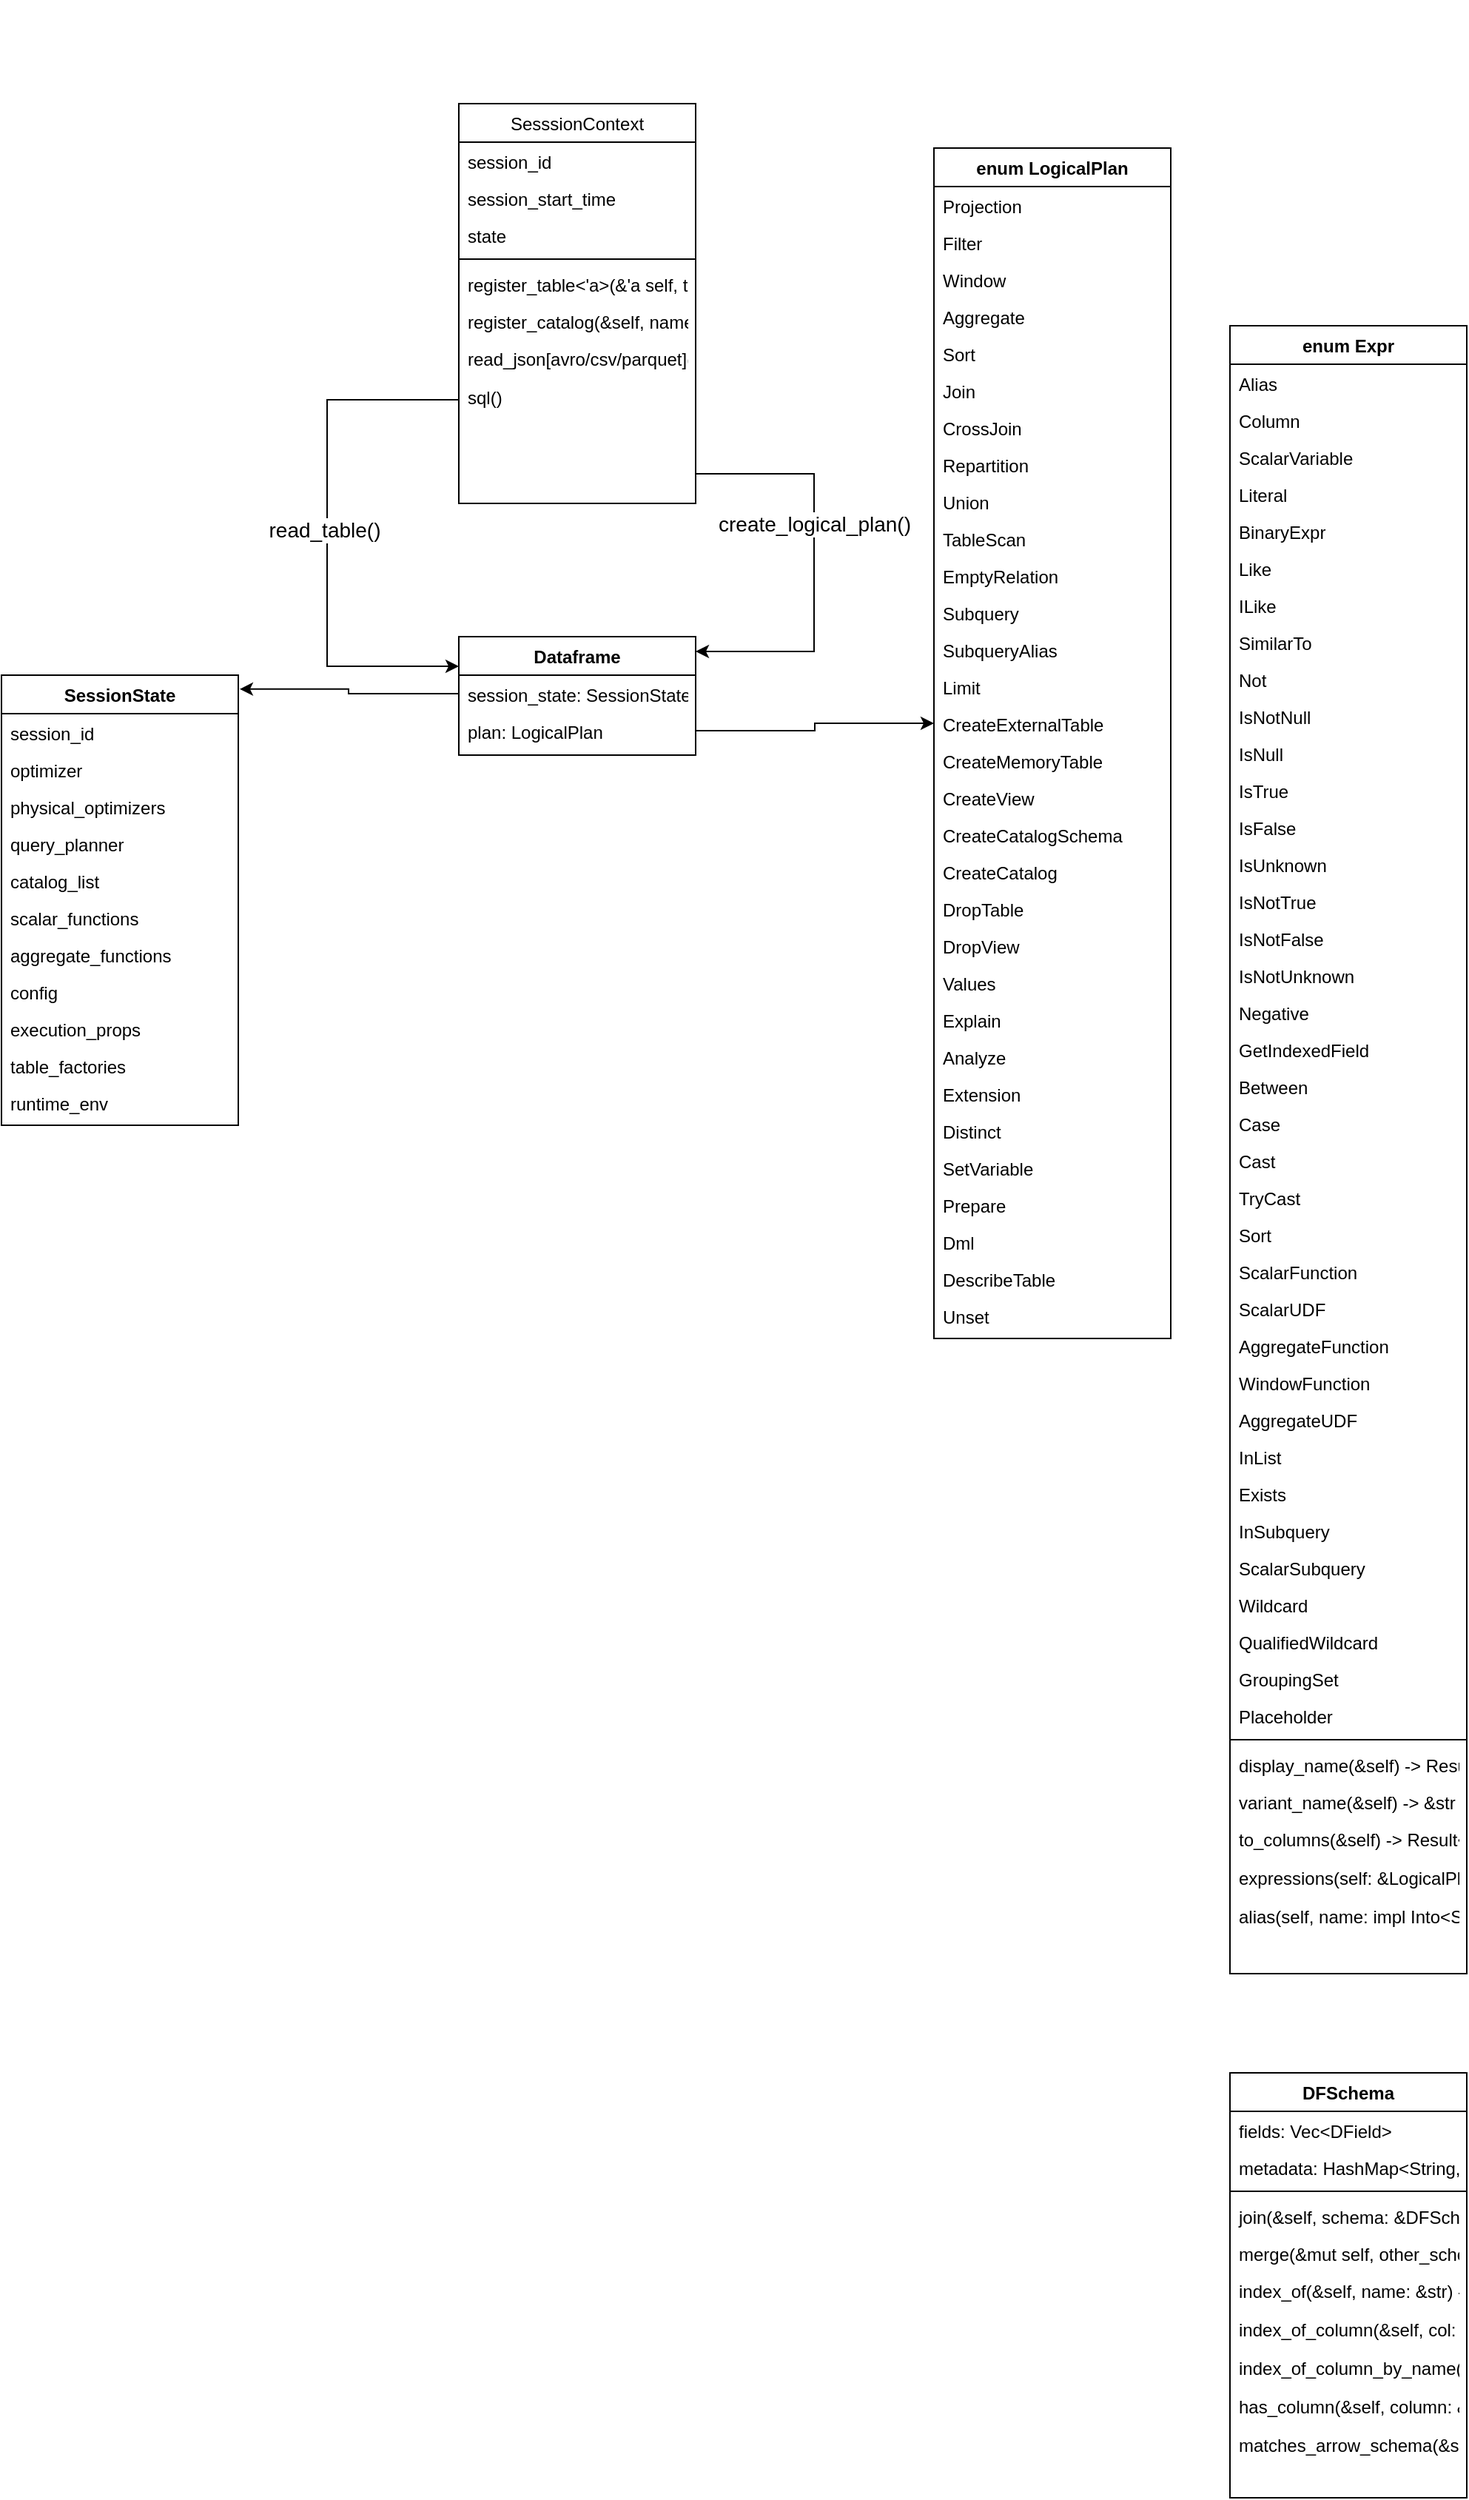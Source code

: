 <mxfile version="20.8.16" type="device"><diagram id="C5RBs43oDa-KdzZeNtuy" name="Page-1"><mxGraphModel dx="901" dy="674" grid="1" gridSize="10" guides="1" tooltips="1" connect="1" arrows="1" fold="1" page="1" pageScale="1" pageWidth="1169" pageHeight="1654" math="0" shadow="0"><root><mxCell id="WIyWlLk6GJQsqaUBKTNV-0"/><mxCell id="WIyWlLk6GJQsqaUBKTNV-1" parent="WIyWlLk6GJQsqaUBKTNV-0"/><mxCell id="zkfFHV4jXpPFQw0GAbJ--17" value="enum LogicalPlan" style="swimlane;fontStyle=1;align=center;verticalAlign=top;childLayout=stackLayout;horizontal=1;startSize=26;horizontalStack=0;resizeParent=1;resizeLast=0;collapsible=1;marginBottom=0;rounded=0;shadow=0;strokeWidth=1;spacing=2;" parent="WIyWlLk6GJQsqaUBKTNV-1" vertex="1"><mxGeometry x="680" y="110" width="160" height="804" as="geometry"><mxRectangle x="550" y="140" width="160" height="26" as="alternateBounds"/></mxGeometry></mxCell><mxCell id="zkfFHV4jXpPFQw0GAbJ--18" value="Projection" style="text;align=left;verticalAlign=top;spacingLeft=4;spacingRight=4;overflow=hidden;rotatable=0;points=[[0,0.5],[1,0.5]];portConstraint=eastwest;" parent="zkfFHV4jXpPFQw0GAbJ--17" vertex="1"><mxGeometry y="26" width="160" height="25" as="geometry"/></mxCell><mxCell id="zkfFHV4jXpPFQw0GAbJ--19" value="Filter" style="text;align=left;verticalAlign=top;spacingLeft=4;spacingRight=4;overflow=hidden;rotatable=0;points=[[0,0.5],[1,0.5]];portConstraint=eastwest;rounded=0;shadow=0;html=0;" parent="zkfFHV4jXpPFQw0GAbJ--17" vertex="1"><mxGeometry y="51" width="160" height="25" as="geometry"/></mxCell><mxCell id="zkfFHV4jXpPFQw0GAbJ--20" value="Window" style="text;align=left;verticalAlign=top;spacingLeft=4;spacingRight=4;overflow=hidden;rotatable=0;points=[[0,0.5],[1,0.5]];portConstraint=eastwest;rounded=0;shadow=0;html=0;" parent="zkfFHV4jXpPFQw0GAbJ--17" vertex="1"><mxGeometry y="76" width="160" height="25" as="geometry"/></mxCell><mxCell id="zkfFHV4jXpPFQw0GAbJ--21" value="Aggregate" style="text;align=left;verticalAlign=top;spacingLeft=4;spacingRight=4;overflow=hidden;rotatable=0;points=[[0,0.5],[1,0.5]];portConstraint=eastwest;rounded=0;shadow=0;html=0;" parent="zkfFHV4jXpPFQw0GAbJ--17" vertex="1"><mxGeometry y="101" width="160" height="25" as="geometry"/></mxCell><mxCell id="zkfFHV4jXpPFQw0GAbJ--22" value="Sort" style="text;align=left;verticalAlign=top;spacingLeft=4;spacingRight=4;overflow=hidden;rotatable=0;points=[[0,0.5],[1,0.5]];portConstraint=eastwest;rounded=0;shadow=0;html=0;" parent="zkfFHV4jXpPFQw0GAbJ--17" vertex="1"><mxGeometry y="126" width="160" height="25" as="geometry"/></mxCell><mxCell id="R-9e9aGdQI-RZ1Sq1aWG-26" value="Join" style="text;align=left;verticalAlign=top;spacingLeft=4;spacingRight=4;overflow=hidden;rotatable=0;points=[[0,0.5],[1,0.5]];portConstraint=eastwest;rounded=0;shadow=0;html=0;" parent="zkfFHV4jXpPFQw0GAbJ--17" vertex="1"><mxGeometry y="151" width="160" height="25" as="geometry"/></mxCell><mxCell id="R-9e9aGdQI-RZ1Sq1aWG-27" value="CrossJoin" style="text;align=left;verticalAlign=top;spacingLeft=4;spacingRight=4;overflow=hidden;rotatable=0;points=[[0,0.5],[1,0.5]];portConstraint=eastwest;rounded=0;shadow=0;html=0;" parent="zkfFHV4jXpPFQw0GAbJ--17" vertex="1"><mxGeometry y="176" width="160" height="25" as="geometry"/></mxCell><mxCell id="R-9e9aGdQI-RZ1Sq1aWG-28" value="Repartition" style="text;align=left;verticalAlign=top;spacingLeft=4;spacingRight=4;overflow=hidden;rotatable=0;points=[[0,0.5],[1,0.5]];portConstraint=eastwest;rounded=0;shadow=0;html=0;" parent="zkfFHV4jXpPFQw0GAbJ--17" vertex="1"><mxGeometry y="201" width="160" height="25" as="geometry"/></mxCell><mxCell id="R-9e9aGdQI-RZ1Sq1aWG-29" value="Union" style="text;align=left;verticalAlign=top;spacingLeft=4;spacingRight=4;overflow=hidden;rotatable=0;points=[[0,0.5],[1,0.5]];portConstraint=eastwest;rounded=0;shadow=0;html=0;" parent="zkfFHV4jXpPFQw0GAbJ--17" vertex="1"><mxGeometry y="226" width="160" height="25" as="geometry"/></mxCell><mxCell id="R-9e9aGdQI-RZ1Sq1aWG-30" value="TableScan" style="text;align=left;verticalAlign=top;spacingLeft=4;spacingRight=4;overflow=hidden;rotatable=0;points=[[0,0.5],[1,0.5]];portConstraint=eastwest;rounded=0;shadow=0;html=0;" parent="zkfFHV4jXpPFQw0GAbJ--17" vertex="1"><mxGeometry y="251" width="160" height="25" as="geometry"/></mxCell><mxCell id="R-9e9aGdQI-RZ1Sq1aWG-31" value="EmptyRelation" style="text;align=left;verticalAlign=top;spacingLeft=4;spacingRight=4;overflow=hidden;rotatable=0;points=[[0,0.5],[1,0.5]];portConstraint=eastwest;rounded=0;shadow=0;html=0;" parent="zkfFHV4jXpPFQw0GAbJ--17" vertex="1"><mxGeometry y="276" width="160" height="25" as="geometry"/></mxCell><mxCell id="R-9e9aGdQI-RZ1Sq1aWG-151" value="Subquery" style="text;align=left;verticalAlign=top;spacingLeft=4;spacingRight=4;overflow=hidden;rotatable=0;points=[[0,0.5],[1,0.5]];portConstraint=eastwest;rounded=0;shadow=0;html=0;" parent="zkfFHV4jXpPFQw0GAbJ--17" vertex="1"><mxGeometry y="301" width="160" height="25" as="geometry"/></mxCell><mxCell id="R-9e9aGdQI-RZ1Sq1aWG-152" value="SubqueryAlias" style="text;align=left;verticalAlign=top;spacingLeft=4;spacingRight=4;overflow=hidden;rotatable=0;points=[[0,0.5],[1,0.5]];portConstraint=eastwest;rounded=0;shadow=0;html=0;" parent="zkfFHV4jXpPFQw0GAbJ--17" vertex="1"><mxGeometry y="326" width="160" height="25" as="geometry"/></mxCell><mxCell id="R-9e9aGdQI-RZ1Sq1aWG-153" value="Limit" style="text;align=left;verticalAlign=top;spacingLeft=4;spacingRight=4;overflow=hidden;rotatable=0;points=[[0,0.5],[1,0.5]];portConstraint=eastwest;rounded=0;shadow=0;html=0;" parent="zkfFHV4jXpPFQw0GAbJ--17" vertex="1"><mxGeometry y="351" width="160" height="25" as="geometry"/></mxCell><mxCell id="R-9e9aGdQI-RZ1Sq1aWG-154" value="CreateExternalTable" style="text;align=left;verticalAlign=top;spacingLeft=4;spacingRight=4;overflow=hidden;rotatable=0;points=[[0,0.5],[1,0.5]];portConstraint=eastwest;rounded=0;shadow=0;html=0;" parent="zkfFHV4jXpPFQw0GAbJ--17" vertex="1"><mxGeometry y="376" width="160" height="25" as="geometry"/></mxCell><mxCell id="R-9e9aGdQI-RZ1Sq1aWG-155" value="CreateMemoryTable" style="text;align=left;verticalAlign=top;spacingLeft=4;spacingRight=4;overflow=hidden;rotatable=0;points=[[0,0.5],[1,0.5]];portConstraint=eastwest;rounded=0;shadow=0;html=0;" parent="zkfFHV4jXpPFQw0GAbJ--17" vertex="1"><mxGeometry y="401" width="160" height="25" as="geometry"/></mxCell><mxCell id="R-9e9aGdQI-RZ1Sq1aWG-156" value="CreateView" style="text;align=left;verticalAlign=top;spacingLeft=4;spacingRight=4;overflow=hidden;rotatable=0;points=[[0,0.5],[1,0.5]];portConstraint=eastwest;rounded=0;shadow=0;html=0;" parent="zkfFHV4jXpPFQw0GAbJ--17" vertex="1"><mxGeometry y="426" width="160" height="25" as="geometry"/></mxCell><mxCell id="R-9e9aGdQI-RZ1Sq1aWG-157" value="CreateCatalogSchema&#10;" style="text;align=left;verticalAlign=top;spacingLeft=4;spacingRight=4;overflow=hidden;rotatable=0;points=[[0,0.5],[1,0.5]];portConstraint=eastwest;rounded=0;shadow=0;html=0;" parent="zkfFHV4jXpPFQw0GAbJ--17" vertex="1"><mxGeometry y="451" width="160" height="25" as="geometry"/></mxCell><mxCell id="R-9e9aGdQI-RZ1Sq1aWG-158" value="CreateCatalog&#10;" style="text;align=left;verticalAlign=top;spacingLeft=4;spacingRight=4;overflow=hidden;rotatable=0;points=[[0,0.5],[1,0.5]];portConstraint=eastwest;rounded=0;shadow=0;html=0;" parent="zkfFHV4jXpPFQw0GAbJ--17" vertex="1"><mxGeometry y="476" width="160" height="25" as="geometry"/></mxCell><mxCell id="R-9e9aGdQI-RZ1Sq1aWG-159" value="DropTable&#10;" style="text;align=left;verticalAlign=top;spacingLeft=4;spacingRight=4;overflow=hidden;rotatable=0;points=[[0,0.5],[1,0.5]];portConstraint=eastwest;rounded=0;shadow=0;html=0;" parent="zkfFHV4jXpPFQw0GAbJ--17" vertex="1"><mxGeometry y="501" width="160" height="25" as="geometry"/></mxCell><mxCell id="R-9e9aGdQI-RZ1Sq1aWG-163" value="DropView&#10;" style="text;align=left;verticalAlign=top;spacingLeft=4;spacingRight=4;overflow=hidden;rotatable=0;points=[[0,0.5],[1,0.5]];portConstraint=eastwest;rounded=0;shadow=0;html=0;" parent="zkfFHV4jXpPFQw0GAbJ--17" vertex="1"><mxGeometry y="526" width="160" height="25" as="geometry"/></mxCell><mxCell id="R-9e9aGdQI-RZ1Sq1aWG-162" value="Values&#10;" style="text;align=left;verticalAlign=top;spacingLeft=4;spacingRight=4;overflow=hidden;rotatable=0;points=[[0,0.5],[1,0.5]];portConstraint=eastwest;rounded=0;shadow=0;html=0;" parent="zkfFHV4jXpPFQw0GAbJ--17" vertex="1"><mxGeometry y="551" width="160" height="25" as="geometry"/></mxCell><mxCell id="R-9e9aGdQI-RZ1Sq1aWG-161" value="Explain" style="text;align=left;verticalAlign=top;spacingLeft=4;spacingRight=4;overflow=hidden;rotatable=0;points=[[0,0.5],[1,0.5]];portConstraint=eastwest;rounded=0;shadow=0;html=0;" parent="zkfFHV4jXpPFQw0GAbJ--17" vertex="1"><mxGeometry y="576" width="160" height="25" as="geometry"/></mxCell><mxCell id="R-9e9aGdQI-RZ1Sq1aWG-160" value="Analyze" style="text;align=left;verticalAlign=top;spacingLeft=4;spacingRight=4;overflow=hidden;rotatable=0;points=[[0,0.5],[1,0.5]];portConstraint=eastwest;rounded=0;shadow=0;html=0;" parent="zkfFHV4jXpPFQw0GAbJ--17" vertex="1"><mxGeometry y="601" width="160" height="25" as="geometry"/></mxCell><mxCell id="R-9e9aGdQI-RZ1Sq1aWG-164" value="Extension&#10;" style="text;align=left;verticalAlign=top;spacingLeft=4;spacingRight=4;overflow=hidden;rotatable=0;points=[[0,0.5],[1,0.5]];portConstraint=eastwest;rounded=0;shadow=0;html=0;" parent="zkfFHV4jXpPFQw0GAbJ--17" vertex="1"><mxGeometry y="626" width="160" height="25" as="geometry"/></mxCell><mxCell id="R-9e9aGdQI-RZ1Sq1aWG-165" value="Distinct&#10;" style="text;align=left;verticalAlign=top;spacingLeft=4;spacingRight=4;overflow=hidden;rotatable=0;points=[[0,0.5],[1,0.5]];portConstraint=eastwest;rounded=0;shadow=0;html=0;" parent="zkfFHV4jXpPFQw0GAbJ--17" vertex="1"><mxGeometry y="651" width="160" height="25" as="geometry"/></mxCell><mxCell id="R-9e9aGdQI-RZ1Sq1aWG-166" value="SetVariable&#10;" style="text;align=left;verticalAlign=top;spacingLeft=4;spacingRight=4;overflow=hidden;rotatable=0;points=[[0,0.5],[1,0.5]];portConstraint=eastwest;rounded=0;shadow=0;html=0;" parent="zkfFHV4jXpPFQw0GAbJ--17" vertex="1"><mxGeometry y="676" width="160" height="25" as="geometry"/></mxCell><mxCell id="R-9e9aGdQI-RZ1Sq1aWG-167" value="Prepare" style="text;align=left;verticalAlign=top;spacingLeft=4;spacingRight=4;overflow=hidden;rotatable=0;points=[[0,0.5],[1,0.5]];portConstraint=eastwest;rounded=0;shadow=0;html=0;" parent="zkfFHV4jXpPFQw0GAbJ--17" vertex="1"><mxGeometry y="701" width="160" height="25" as="geometry"/></mxCell><mxCell id="R-9e9aGdQI-RZ1Sq1aWG-168" value="Dml" style="text;align=left;verticalAlign=top;spacingLeft=4;spacingRight=4;overflow=hidden;rotatable=0;points=[[0,0.5],[1,0.5]];portConstraint=eastwest;rounded=0;shadow=0;html=0;" parent="zkfFHV4jXpPFQw0GAbJ--17" vertex="1"><mxGeometry y="726" width="160" height="25" as="geometry"/></mxCell><mxCell id="R-9e9aGdQI-RZ1Sq1aWG-169" value="DescribeTable" style="text;align=left;verticalAlign=top;spacingLeft=4;spacingRight=4;overflow=hidden;rotatable=0;points=[[0,0.5],[1,0.5]];portConstraint=eastwest;rounded=0;shadow=0;html=0;" parent="zkfFHV4jXpPFQw0GAbJ--17" vertex="1"><mxGeometry y="751" width="160" height="25" as="geometry"/></mxCell><mxCell id="R-9e9aGdQI-RZ1Sq1aWG-170" value="Unset" style="text;align=left;verticalAlign=top;spacingLeft=4;spacingRight=4;overflow=hidden;rotatable=0;points=[[0,0.5],[1,0.5]];portConstraint=eastwest;rounded=0;shadow=0;html=0;" parent="zkfFHV4jXpPFQw0GAbJ--17" vertex="1"><mxGeometry y="776" width="160" height="24" as="geometry"/></mxCell><mxCell id="R-9e9aGdQI-RZ1Sq1aWG-98" value="SessionState" style="swimlane;fontStyle=1;align=center;verticalAlign=top;childLayout=stackLayout;horizontal=1;startSize=26;horizontalStack=0;resizeParent=1;resizeLast=0;collapsible=1;marginBottom=0;rounded=0;shadow=0;strokeWidth=1;spacing=2;" parent="WIyWlLk6GJQsqaUBKTNV-1" vertex="1"><mxGeometry x="50" y="466" width="160" height="304" as="geometry"><mxRectangle x="550" y="140" width="160" height="26" as="alternateBounds"/></mxGeometry></mxCell><mxCell id="R-9e9aGdQI-RZ1Sq1aWG-99" value="session_id" style="text;align=left;verticalAlign=top;spacingLeft=4;spacingRight=4;overflow=hidden;rotatable=0;points=[[0,0.5],[1,0.5]];portConstraint=eastwest;" parent="R-9e9aGdQI-RZ1Sq1aWG-98" vertex="1"><mxGeometry y="26" width="160" height="25" as="geometry"/></mxCell><mxCell id="R-9e9aGdQI-RZ1Sq1aWG-100" value="optimizer" style="text;align=left;verticalAlign=top;spacingLeft=4;spacingRight=4;overflow=hidden;rotatable=0;points=[[0,0.5],[1,0.5]];portConstraint=eastwest;rounded=0;shadow=0;html=0;" parent="R-9e9aGdQI-RZ1Sq1aWG-98" vertex="1"><mxGeometry y="51" width="160" height="25" as="geometry"/></mxCell><mxCell id="R-9e9aGdQI-RZ1Sq1aWG-101" value="physical_optimizers&#10;" style="text;align=left;verticalAlign=top;spacingLeft=4;spacingRight=4;overflow=hidden;rotatable=0;points=[[0,0.5],[1,0.5]];portConstraint=eastwest;rounded=0;shadow=0;html=0;" parent="R-9e9aGdQI-RZ1Sq1aWG-98" vertex="1"><mxGeometry y="76" width="160" height="25" as="geometry"/></mxCell><mxCell id="R-9e9aGdQI-RZ1Sq1aWG-102" value="query_planner&#10;" style="text;align=left;verticalAlign=top;spacingLeft=4;spacingRight=4;overflow=hidden;rotatable=0;points=[[0,0.5],[1,0.5]];portConstraint=eastwest;rounded=0;shadow=0;html=0;" parent="R-9e9aGdQI-RZ1Sq1aWG-98" vertex="1"><mxGeometry y="101" width="160" height="25" as="geometry"/></mxCell><mxCell id="R-9e9aGdQI-RZ1Sq1aWG-103" value="catalog_list&#10;" style="text;align=left;verticalAlign=top;spacingLeft=4;spacingRight=4;overflow=hidden;rotatable=0;points=[[0,0.5],[1,0.5]];portConstraint=eastwest;rounded=0;shadow=0;html=0;" parent="R-9e9aGdQI-RZ1Sq1aWG-98" vertex="1"><mxGeometry y="126" width="160" height="25" as="geometry"/></mxCell><mxCell id="R-9e9aGdQI-RZ1Sq1aWG-104" value="scalar_functions&#10;" style="text;align=left;verticalAlign=top;spacingLeft=4;spacingRight=4;overflow=hidden;rotatable=0;points=[[0,0.5],[1,0.5]];portConstraint=eastwest;rounded=0;shadow=0;html=0;" parent="R-9e9aGdQI-RZ1Sq1aWG-98" vertex="1"><mxGeometry y="151" width="160" height="25" as="geometry"/></mxCell><mxCell id="R-9e9aGdQI-RZ1Sq1aWG-105" value="aggregate_functions&#10;" style="text;align=left;verticalAlign=top;spacingLeft=4;spacingRight=4;overflow=hidden;rotatable=0;points=[[0,0.5],[1,0.5]];portConstraint=eastwest;rounded=0;shadow=0;html=0;" parent="R-9e9aGdQI-RZ1Sq1aWG-98" vertex="1"><mxGeometry y="176" width="160" height="25" as="geometry"/></mxCell><mxCell id="R-9e9aGdQI-RZ1Sq1aWG-106" value="config" style="text;align=left;verticalAlign=top;spacingLeft=4;spacingRight=4;overflow=hidden;rotatable=0;points=[[0,0.5],[1,0.5]];portConstraint=eastwest;rounded=0;shadow=0;html=0;" parent="R-9e9aGdQI-RZ1Sq1aWG-98" vertex="1"><mxGeometry y="201" width="160" height="25" as="geometry"/></mxCell><mxCell id="R-9e9aGdQI-RZ1Sq1aWG-107" value="execution_props&#10;" style="text;align=left;verticalAlign=top;spacingLeft=4;spacingRight=4;overflow=hidden;rotatable=0;points=[[0,0.5],[1,0.5]];portConstraint=eastwest;rounded=0;shadow=0;html=0;" parent="R-9e9aGdQI-RZ1Sq1aWG-98" vertex="1"><mxGeometry y="226" width="160" height="25" as="geometry"/></mxCell><mxCell id="R-9e9aGdQI-RZ1Sq1aWG-108" value="table_factories&#10;" style="text;align=left;verticalAlign=top;spacingLeft=4;spacingRight=4;overflow=hidden;rotatable=0;points=[[0,0.5],[1,0.5]];portConstraint=eastwest;rounded=0;shadow=0;html=0;" parent="R-9e9aGdQI-RZ1Sq1aWG-98" vertex="1"><mxGeometry y="251" width="160" height="25" as="geometry"/></mxCell><mxCell id="R-9e9aGdQI-RZ1Sq1aWG-109" value="runtime_env&#10;" style="text;align=left;verticalAlign=top;spacingLeft=4;spacingRight=4;overflow=hidden;rotatable=0;points=[[0,0.5],[1,0.5]];portConstraint=eastwest;rounded=0;shadow=0;html=0;" parent="R-9e9aGdQI-RZ1Sq1aWG-98" vertex="1"><mxGeometry y="276" width="160" height="25" as="geometry"/></mxCell><mxCell id="R-9e9aGdQI-RZ1Sq1aWG-172" value="enum Expr" style="swimlane;fontStyle=1;align=center;verticalAlign=top;childLayout=stackLayout;horizontal=1;startSize=26;horizontalStack=0;resizeParent=1;resizeLast=0;collapsible=1;marginBottom=0;rounded=0;shadow=0;strokeWidth=1;spacing=2;" parent="WIyWlLk6GJQsqaUBKTNV-1" vertex="1"><mxGeometry x="880" y="230" width="160" height="1113" as="geometry"><mxRectangle x="550" y="140" width="160" height="26" as="alternateBounds"/></mxGeometry></mxCell><mxCell id="R-9e9aGdQI-RZ1Sq1aWG-173" value="Alias" style="text;align=left;verticalAlign=top;spacingLeft=4;spacingRight=4;overflow=hidden;rotatable=0;points=[[0,0.5],[1,0.5]];portConstraint=eastwest;" parent="R-9e9aGdQI-RZ1Sq1aWG-172" vertex="1"><mxGeometry y="26" width="160" height="25" as="geometry"/></mxCell><mxCell id="R-9e9aGdQI-RZ1Sq1aWG-174" value="Column" style="text;align=left;verticalAlign=top;spacingLeft=4;spacingRight=4;overflow=hidden;rotatable=0;points=[[0,0.5],[1,0.5]];portConstraint=eastwest;rounded=0;shadow=0;html=0;" parent="R-9e9aGdQI-RZ1Sq1aWG-172" vertex="1"><mxGeometry y="51" width="160" height="25" as="geometry"/></mxCell><mxCell id="R-9e9aGdQI-RZ1Sq1aWG-175" value="ScalarVariable" style="text;align=left;verticalAlign=top;spacingLeft=4;spacingRight=4;overflow=hidden;rotatable=0;points=[[0,0.5],[1,0.5]];portConstraint=eastwest;rounded=0;shadow=0;html=0;" parent="R-9e9aGdQI-RZ1Sq1aWG-172" vertex="1"><mxGeometry y="76" width="160" height="25" as="geometry"/></mxCell><mxCell id="R-9e9aGdQI-RZ1Sq1aWG-176" value="Literal" style="text;align=left;verticalAlign=top;spacingLeft=4;spacingRight=4;overflow=hidden;rotatable=0;points=[[0,0.5],[1,0.5]];portConstraint=eastwest;rounded=0;shadow=0;html=0;" parent="R-9e9aGdQI-RZ1Sq1aWG-172" vertex="1"><mxGeometry y="101" width="160" height="25" as="geometry"/></mxCell><mxCell id="R-9e9aGdQI-RZ1Sq1aWG-177" value="BinaryExpr" style="text;align=left;verticalAlign=top;spacingLeft=4;spacingRight=4;overflow=hidden;rotatable=0;points=[[0,0.5],[1,0.5]];portConstraint=eastwest;rounded=0;shadow=0;html=0;" parent="R-9e9aGdQI-RZ1Sq1aWG-172" vertex="1"><mxGeometry y="126" width="160" height="25" as="geometry"/></mxCell><mxCell id="R-9e9aGdQI-RZ1Sq1aWG-178" value="Like" style="text;align=left;verticalAlign=top;spacingLeft=4;spacingRight=4;overflow=hidden;rotatable=0;points=[[0,0.5],[1,0.5]];portConstraint=eastwest;rounded=0;shadow=0;html=0;" parent="R-9e9aGdQI-RZ1Sq1aWG-172" vertex="1"><mxGeometry y="151" width="160" height="25" as="geometry"/></mxCell><mxCell id="R-9e9aGdQI-RZ1Sq1aWG-179" value="ILike" style="text;align=left;verticalAlign=top;spacingLeft=4;spacingRight=4;overflow=hidden;rotatable=0;points=[[0,0.5],[1,0.5]];portConstraint=eastwest;rounded=0;shadow=0;html=0;" parent="R-9e9aGdQI-RZ1Sq1aWG-172" vertex="1"><mxGeometry y="176" width="160" height="25" as="geometry"/></mxCell><mxCell id="R-9e9aGdQI-RZ1Sq1aWG-180" value="SimilarTo" style="text;align=left;verticalAlign=top;spacingLeft=4;spacingRight=4;overflow=hidden;rotatable=0;points=[[0,0.5],[1,0.5]];portConstraint=eastwest;rounded=0;shadow=0;html=0;" parent="R-9e9aGdQI-RZ1Sq1aWG-172" vertex="1"><mxGeometry y="201" width="160" height="25" as="geometry"/></mxCell><mxCell id="R-9e9aGdQI-RZ1Sq1aWG-181" value="Not" style="text;align=left;verticalAlign=top;spacingLeft=4;spacingRight=4;overflow=hidden;rotatable=0;points=[[0,0.5],[1,0.5]];portConstraint=eastwest;rounded=0;shadow=0;html=0;" parent="R-9e9aGdQI-RZ1Sq1aWG-172" vertex="1"><mxGeometry y="226" width="160" height="25" as="geometry"/></mxCell><mxCell id="R-9e9aGdQI-RZ1Sq1aWG-182" value="IsNotNull" style="text;align=left;verticalAlign=top;spacingLeft=4;spacingRight=4;overflow=hidden;rotatable=0;points=[[0,0.5],[1,0.5]];portConstraint=eastwest;rounded=0;shadow=0;html=0;" parent="R-9e9aGdQI-RZ1Sq1aWG-172" vertex="1"><mxGeometry y="251" width="160" height="25" as="geometry"/></mxCell><mxCell id="R-9e9aGdQI-RZ1Sq1aWG-183" value="IsNull" style="text;align=left;verticalAlign=top;spacingLeft=4;spacingRight=4;overflow=hidden;rotatable=0;points=[[0,0.5],[1,0.5]];portConstraint=eastwest;rounded=0;shadow=0;html=0;" parent="R-9e9aGdQI-RZ1Sq1aWG-172" vertex="1"><mxGeometry y="276" width="160" height="25" as="geometry"/></mxCell><mxCell id="R-9e9aGdQI-RZ1Sq1aWG-184" value="IsTrue" style="text;align=left;verticalAlign=top;spacingLeft=4;spacingRight=4;overflow=hidden;rotatable=0;points=[[0,0.5],[1,0.5]];portConstraint=eastwest;rounded=0;shadow=0;html=0;" parent="R-9e9aGdQI-RZ1Sq1aWG-172" vertex="1"><mxGeometry y="301" width="160" height="25" as="geometry"/></mxCell><mxCell id="R-9e9aGdQI-RZ1Sq1aWG-185" value="IsFalse" style="text;align=left;verticalAlign=top;spacingLeft=4;spacingRight=4;overflow=hidden;rotatable=0;points=[[0,0.5],[1,0.5]];portConstraint=eastwest;rounded=0;shadow=0;html=0;" parent="R-9e9aGdQI-RZ1Sq1aWG-172" vertex="1"><mxGeometry y="326" width="160" height="25" as="geometry"/></mxCell><mxCell id="R-9e9aGdQI-RZ1Sq1aWG-186" value="IsUnknown" style="text;align=left;verticalAlign=top;spacingLeft=4;spacingRight=4;overflow=hidden;rotatable=0;points=[[0,0.5],[1,0.5]];portConstraint=eastwest;rounded=0;shadow=0;html=0;" parent="R-9e9aGdQI-RZ1Sq1aWG-172" vertex="1"><mxGeometry y="351" width="160" height="25" as="geometry"/></mxCell><mxCell id="R-9e9aGdQI-RZ1Sq1aWG-187" value="IsNotTrue" style="text;align=left;verticalAlign=top;spacingLeft=4;spacingRight=4;overflow=hidden;rotatable=0;points=[[0,0.5],[1,0.5]];portConstraint=eastwest;rounded=0;shadow=0;html=0;" parent="R-9e9aGdQI-RZ1Sq1aWG-172" vertex="1"><mxGeometry y="376" width="160" height="25" as="geometry"/></mxCell><mxCell id="R-9e9aGdQI-RZ1Sq1aWG-188" value="IsNotFalse" style="text;align=left;verticalAlign=top;spacingLeft=4;spacingRight=4;overflow=hidden;rotatable=0;points=[[0,0.5],[1,0.5]];portConstraint=eastwest;rounded=0;shadow=0;html=0;" parent="R-9e9aGdQI-RZ1Sq1aWG-172" vertex="1"><mxGeometry y="401" width="160" height="25" as="geometry"/></mxCell><mxCell id="R-9e9aGdQI-RZ1Sq1aWG-189" value="IsNotUnknown" style="text;align=left;verticalAlign=top;spacingLeft=4;spacingRight=4;overflow=hidden;rotatable=0;points=[[0,0.5],[1,0.5]];portConstraint=eastwest;rounded=0;shadow=0;html=0;" parent="R-9e9aGdQI-RZ1Sq1aWG-172" vertex="1"><mxGeometry y="426" width="160" height="25" as="geometry"/></mxCell><mxCell id="R-9e9aGdQI-RZ1Sq1aWG-190" value="Negative" style="text;align=left;verticalAlign=top;spacingLeft=4;spacingRight=4;overflow=hidden;rotatable=0;points=[[0,0.5],[1,0.5]];portConstraint=eastwest;rounded=0;shadow=0;html=0;" parent="R-9e9aGdQI-RZ1Sq1aWG-172" vertex="1"><mxGeometry y="451" width="160" height="25" as="geometry"/></mxCell><mxCell id="R-9e9aGdQI-RZ1Sq1aWG-191" value="GetIndexedField&#10;" style="text;align=left;verticalAlign=top;spacingLeft=4;spacingRight=4;overflow=hidden;rotatable=0;points=[[0,0.5],[1,0.5]];portConstraint=eastwest;rounded=0;shadow=0;html=0;" parent="R-9e9aGdQI-RZ1Sq1aWG-172" vertex="1"><mxGeometry y="476" width="160" height="25" as="geometry"/></mxCell><mxCell id="R-9e9aGdQI-RZ1Sq1aWG-192" value="Between&#10;" style="text;align=left;verticalAlign=top;spacingLeft=4;spacingRight=4;overflow=hidden;rotatable=0;points=[[0,0.5],[1,0.5]];portConstraint=eastwest;rounded=0;shadow=0;html=0;" parent="R-9e9aGdQI-RZ1Sq1aWG-172" vertex="1"><mxGeometry y="501" width="160" height="25" as="geometry"/></mxCell><mxCell id="R-9e9aGdQI-RZ1Sq1aWG-193" value="Case&#10;" style="text;align=left;verticalAlign=top;spacingLeft=4;spacingRight=4;overflow=hidden;rotatable=0;points=[[0,0.5],[1,0.5]];portConstraint=eastwest;rounded=0;shadow=0;html=0;" parent="R-9e9aGdQI-RZ1Sq1aWG-172" vertex="1"><mxGeometry y="526" width="160" height="25" as="geometry"/></mxCell><mxCell id="R-9e9aGdQI-RZ1Sq1aWG-194" value="Cast" style="text;align=left;verticalAlign=top;spacingLeft=4;spacingRight=4;overflow=hidden;rotatable=0;points=[[0,0.5],[1,0.5]];portConstraint=eastwest;rounded=0;shadow=0;html=0;" parent="R-9e9aGdQI-RZ1Sq1aWG-172" vertex="1"><mxGeometry y="551" width="160" height="25" as="geometry"/></mxCell><mxCell id="R-9e9aGdQI-RZ1Sq1aWG-195" value="TryCast" style="text;align=left;verticalAlign=top;spacingLeft=4;spacingRight=4;overflow=hidden;rotatable=0;points=[[0,0.5],[1,0.5]];portConstraint=eastwest;rounded=0;shadow=0;html=0;" parent="R-9e9aGdQI-RZ1Sq1aWG-172" vertex="1"><mxGeometry y="576" width="160" height="25" as="geometry"/></mxCell><mxCell id="R-9e9aGdQI-RZ1Sq1aWG-196" value="Sort" style="text;align=left;verticalAlign=top;spacingLeft=4;spacingRight=4;overflow=hidden;rotatable=0;points=[[0,0.5],[1,0.5]];portConstraint=eastwest;rounded=0;shadow=0;html=0;" parent="R-9e9aGdQI-RZ1Sq1aWG-172" vertex="1"><mxGeometry y="601" width="160" height="25" as="geometry"/></mxCell><mxCell id="R-9e9aGdQI-RZ1Sq1aWG-197" value="ScalarFunction&#10;" style="text;align=left;verticalAlign=top;spacingLeft=4;spacingRight=4;overflow=hidden;rotatable=0;points=[[0,0.5],[1,0.5]];portConstraint=eastwest;rounded=0;shadow=0;html=0;" parent="R-9e9aGdQI-RZ1Sq1aWG-172" vertex="1"><mxGeometry y="626" width="160" height="25" as="geometry"/></mxCell><mxCell id="R-9e9aGdQI-RZ1Sq1aWG-198" value="ScalarUDF&#10;" style="text;align=left;verticalAlign=top;spacingLeft=4;spacingRight=4;overflow=hidden;rotatable=0;points=[[0,0.5],[1,0.5]];portConstraint=eastwest;rounded=0;shadow=0;html=0;" parent="R-9e9aGdQI-RZ1Sq1aWG-172" vertex="1"><mxGeometry y="651" width="160" height="25" as="geometry"/></mxCell><mxCell id="R-9e9aGdQI-RZ1Sq1aWG-199" value="AggregateFunction&#10;" style="text;align=left;verticalAlign=top;spacingLeft=4;spacingRight=4;overflow=hidden;rotatable=0;points=[[0,0.5],[1,0.5]];portConstraint=eastwest;rounded=0;shadow=0;html=0;" parent="R-9e9aGdQI-RZ1Sq1aWG-172" vertex="1"><mxGeometry y="676" width="160" height="25" as="geometry"/></mxCell><mxCell id="R-9e9aGdQI-RZ1Sq1aWG-200" value="WindowFunction&#10;" style="text;align=left;verticalAlign=top;spacingLeft=4;spacingRight=4;overflow=hidden;rotatable=0;points=[[0,0.5],[1,0.5]];portConstraint=eastwest;rounded=0;shadow=0;html=0;" parent="R-9e9aGdQI-RZ1Sq1aWG-172" vertex="1"><mxGeometry y="701" width="160" height="25" as="geometry"/></mxCell><mxCell id="R-9e9aGdQI-RZ1Sq1aWG-201" value="AggregateUDF&#10;" style="text;align=left;verticalAlign=top;spacingLeft=4;spacingRight=4;overflow=hidden;rotatable=0;points=[[0,0.5],[1,0.5]];portConstraint=eastwest;rounded=0;shadow=0;html=0;" parent="R-9e9aGdQI-RZ1Sq1aWG-172" vertex="1"><mxGeometry y="726" width="160" height="25" as="geometry"/></mxCell><mxCell id="R-9e9aGdQI-RZ1Sq1aWG-202" value="InList&#10;" style="text;align=left;verticalAlign=top;spacingLeft=4;spacingRight=4;overflow=hidden;rotatable=0;points=[[0,0.5],[1,0.5]];portConstraint=eastwest;rounded=0;shadow=0;html=0;" parent="R-9e9aGdQI-RZ1Sq1aWG-172" vertex="1"><mxGeometry y="751" width="160" height="25" as="geometry"/></mxCell><mxCell id="R-9e9aGdQI-RZ1Sq1aWG-203" value="Exists" style="text;align=left;verticalAlign=top;spacingLeft=4;spacingRight=4;overflow=hidden;rotatable=0;points=[[0,0.5],[1,0.5]];portConstraint=eastwest;rounded=0;shadow=0;html=0;" parent="R-9e9aGdQI-RZ1Sq1aWG-172" vertex="1"><mxGeometry y="776" width="160" height="25" as="geometry"/></mxCell><mxCell id="R-9e9aGdQI-RZ1Sq1aWG-209" value="InSubquery" style="text;align=left;verticalAlign=top;spacingLeft=4;spacingRight=4;overflow=hidden;rotatable=0;points=[[0,0.5],[1,0.5]];portConstraint=eastwest;rounded=0;shadow=0;html=0;" parent="R-9e9aGdQI-RZ1Sq1aWG-172" vertex="1"><mxGeometry y="801" width="160" height="25" as="geometry"/></mxCell><mxCell id="R-9e9aGdQI-RZ1Sq1aWG-210" value="ScalarSubquery&#10;" style="text;align=left;verticalAlign=top;spacingLeft=4;spacingRight=4;overflow=hidden;rotatable=0;points=[[0,0.5],[1,0.5]];portConstraint=eastwest;rounded=0;shadow=0;html=0;" parent="R-9e9aGdQI-RZ1Sq1aWG-172" vertex="1"><mxGeometry y="826" width="160" height="25" as="geometry"/></mxCell><mxCell id="R-9e9aGdQI-RZ1Sq1aWG-211" value="Wildcard&#10;" style="text;align=left;verticalAlign=top;spacingLeft=4;spacingRight=4;overflow=hidden;rotatable=0;points=[[0,0.5],[1,0.5]];portConstraint=eastwest;rounded=0;shadow=0;html=0;" parent="R-9e9aGdQI-RZ1Sq1aWG-172" vertex="1"><mxGeometry y="851" width="160" height="25" as="geometry"/></mxCell><mxCell id="R-9e9aGdQI-RZ1Sq1aWG-212" value="QualifiedWildcard&#10;" style="text;align=left;verticalAlign=top;spacingLeft=4;spacingRight=4;overflow=hidden;rotatable=0;points=[[0,0.5],[1,0.5]];portConstraint=eastwest;rounded=0;shadow=0;html=0;" parent="R-9e9aGdQI-RZ1Sq1aWG-172" vertex="1"><mxGeometry y="876" width="160" height="25" as="geometry"/></mxCell><mxCell id="R-9e9aGdQI-RZ1Sq1aWG-213" value="GroupingSet&#10;" style="text;align=left;verticalAlign=top;spacingLeft=4;spacingRight=4;overflow=hidden;rotatable=0;points=[[0,0.5],[1,0.5]];portConstraint=eastwest;rounded=0;shadow=0;html=0;" parent="R-9e9aGdQI-RZ1Sq1aWG-172" vertex="1"><mxGeometry y="901" width="160" height="25" as="geometry"/></mxCell><mxCell id="R-9e9aGdQI-RZ1Sq1aWG-214" value="Placeholder&#10;" style="text;align=left;verticalAlign=top;spacingLeft=4;spacingRight=4;overflow=hidden;rotatable=0;points=[[0,0.5],[1,0.5]];portConstraint=eastwest;rounded=0;shadow=0;html=0;" parent="R-9e9aGdQI-RZ1Sq1aWG-172" vertex="1"><mxGeometry y="926" width="160" height="25" as="geometry"/></mxCell><mxCell id="R-9e9aGdQI-RZ1Sq1aWG-204" value="" style="line;html=1;strokeWidth=1;align=left;verticalAlign=middle;spacingTop=-1;spacingLeft=3;spacingRight=3;rotatable=0;labelPosition=right;points=[];portConstraint=eastwest;" parent="R-9e9aGdQI-RZ1Sq1aWG-172" vertex="1"><mxGeometry y="951" width="160" height="8" as="geometry"/></mxCell><mxCell id="R-9e9aGdQI-RZ1Sq1aWG-205" value="display_name(&amp;self) -&gt; Result&lt;String&gt; &#10;" style="text;align=left;verticalAlign=top;spacingLeft=4;spacingRight=4;overflow=hidden;rotatable=0;points=[[0,0.5],[1,0.5]];portConstraint=eastwest;" parent="R-9e9aGdQI-RZ1Sq1aWG-172" vertex="1"><mxGeometry y="959" width="160" height="25" as="geometry"/></mxCell><mxCell id="R-9e9aGdQI-RZ1Sq1aWG-206" value="variant_name(&amp;self) -&gt; &amp;str&#10;" style="text;align=left;verticalAlign=top;spacingLeft=4;spacingRight=4;overflow=hidden;rotatable=0;points=[[0,0.5],[1,0.5]];portConstraint=eastwest;" parent="R-9e9aGdQI-RZ1Sq1aWG-172" vertex="1"><mxGeometry y="984" width="160" height="25" as="geometry"/></mxCell><mxCell id="R-9e9aGdQI-RZ1Sq1aWG-207" value="to_columns(&amp;self) -&gt; Result&lt;HashSet&lt;Column&gt;&gt;&#10;" style="text;align=left;verticalAlign=top;spacingLeft=4;spacingRight=4;overflow=hidden;rotatable=0;points=[[0,0.5],[1,0.5]];portConstraint=eastwest;" parent="R-9e9aGdQI-RZ1Sq1aWG-172" vertex="1"><mxGeometry y="1009" width="160" height="26" as="geometry"/></mxCell><mxCell id="R-9e9aGdQI-RZ1Sq1aWG-208" value="expressions(self: &amp;LogicalPlan) -&gt; Vec&lt;Expr&gt;&#10;" style="text;align=left;verticalAlign=top;spacingLeft=4;spacingRight=4;overflow=hidden;rotatable=0;points=[[0,0.5],[1,0.5]];portConstraint=eastwest;" parent="R-9e9aGdQI-RZ1Sq1aWG-172" vertex="1"><mxGeometry y="1035" width="160" height="26" as="geometry"/></mxCell><mxCell id="R-9e9aGdQI-RZ1Sq1aWG-215" value="alias(self, name: impl Into&lt;String&gt;) -&gt; Expr&#10;" style="text;align=left;verticalAlign=top;spacingLeft=4;spacingRight=4;overflow=hidden;rotatable=0;points=[[0,0.5],[1,0.5]];portConstraint=eastwest;" parent="R-9e9aGdQI-RZ1Sq1aWG-172" vertex="1"><mxGeometry y="1061" width="160" height="26" as="geometry"/></mxCell><mxCell id="R-9e9aGdQI-RZ1Sq1aWG-217" value="DFSchema" style="swimlane;fontStyle=1;align=center;verticalAlign=top;childLayout=stackLayout;horizontal=1;startSize=26;horizontalStack=0;resizeParent=1;resizeLast=0;collapsible=1;marginBottom=0;rounded=0;shadow=0;strokeWidth=1;spacing=2;" parent="WIyWlLk6GJQsqaUBKTNV-1" vertex="1"><mxGeometry x="880" y="1410" width="160" height="287" as="geometry"><mxRectangle x="550" y="140" width="160" height="26" as="alternateBounds"/></mxGeometry></mxCell><mxCell id="R-9e9aGdQI-RZ1Sq1aWG-218" value="fields: Vec&lt;DField&gt;" style="text;align=left;verticalAlign=top;spacingLeft=4;spacingRight=4;overflow=hidden;rotatable=0;points=[[0,0.5],[1,0.5]];portConstraint=eastwest;" parent="R-9e9aGdQI-RZ1Sq1aWG-217" vertex="1"><mxGeometry y="26" width="160" height="25" as="geometry"/></mxCell><mxCell id="R-9e9aGdQI-RZ1Sq1aWG-219" value="metadata: HashMap&lt;String, String&gt;" style="text;align=left;verticalAlign=top;spacingLeft=4;spacingRight=4;overflow=hidden;rotatable=0;points=[[0,0.5],[1,0.5]];portConstraint=eastwest;rounded=0;shadow=0;html=0;" parent="R-9e9aGdQI-RZ1Sq1aWG-217" vertex="1"><mxGeometry y="51" width="160" height="25" as="geometry"/></mxCell><mxCell id="R-9e9aGdQI-RZ1Sq1aWG-255" value="" style="line;html=1;strokeWidth=1;align=left;verticalAlign=middle;spacingTop=-1;spacingLeft=3;spacingRight=3;rotatable=0;labelPosition=right;points=[];portConstraint=eastwest;" parent="R-9e9aGdQI-RZ1Sq1aWG-217" vertex="1"><mxGeometry y="76" width="160" height="8" as="geometry"/></mxCell><mxCell id="R-9e9aGdQI-RZ1Sq1aWG-256" value="join(&amp;self, schema: &amp;DFSchema) -&gt; Result&lt;Self&gt;&#10;" style="text;align=left;verticalAlign=top;spacingLeft=4;spacingRight=4;overflow=hidden;rotatable=0;points=[[0,0.5],[1,0.5]];portConstraint=eastwest;" parent="R-9e9aGdQI-RZ1Sq1aWG-217" vertex="1"><mxGeometry y="84" width="160" height="25" as="geometry"/></mxCell><mxCell id="R-9e9aGdQI-RZ1Sq1aWG-257" value="merge(&amp;mut self, other_schema: &amp;DFSchema)&#10;" style="text;align=left;verticalAlign=top;spacingLeft=4;spacingRight=4;overflow=hidden;rotatable=0;points=[[0,0.5],[1,0.5]];portConstraint=eastwest;" parent="R-9e9aGdQI-RZ1Sq1aWG-217" vertex="1"><mxGeometry y="109" width="160" height="25" as="geometry"/></mxCell><mxCell id="R-9e9aGdQI-RZ1Sq1aWG-258" value="index_of(&amp;self, name: &amp;str) -&gt; Result&lt;usize&gt;" style="text;align=left;verticalAlign=top;spacingLeft=4;spacingRight=4;overflow=hidden;rotatable=0;points=[[0,0.5],[1,0.5]];portConstraint=eastwest;" parent="R-9e9aGdQI-RZ1Sq1aWG-217" vertex="1"><mxGeometry y="134" width="160" height="26" as="geometry"/></mxCell><mxCell id="R-9e9aGdQI-RZ1Sq1aWG-259" value="index_of_column(&amp;self, col: &amp;Column) -&gt; Result&lt;usize&gt; " style="text;align=left;verticalAlign=top;spacingLeft=4;spacingRight=4;overflow=hidden;rotatable=0;points=[[0,0.5],[1,0.5]];portConstraint=eastwest;" parent="R-9e9aGdQI-RZ1Sq1aWG-217" vertex="1"><mxGeometry y="160" width="160" height="26" as="geometry"/></mxCell><mxCell id="R-9e9aGdQI-RZ1Sq1aWG-260" value="index_of_column_by_name(&amp;self, qualifier: Option&lt;&amp;TableReference&gt;, name: &amp;str) -&gt; Result&lt;Option&lt;usize&gt;&gt;&#10;" style="text;align=left;verticalAlign=top;spacingLeft=4;spacingRight=4;overflow=hidden;rotatable=0;points=[[0,0.5],[1,0.5]];portConstraint=eastwest;" parent="R-9e9aGdQI-RZ1Sq1aWG-217" vertex="1"><mxGeometry y="186" width="160" height="26" as="geometry"/></mxCell><mxCell id="R-9e9aGdQI-RZ1Sq1aWG-261" value="has_column(&amp;self, column: &amp;Column) -&gt; bool&#10;" style="text;align=left;verticalAlign=top;spacingLeft=4;spacingRight=4;overflow=hidden;rotatable=0;points=[[0,0.5],[1,0.5]];portConstraint=eastwest;" parent="R-9e9aGdQI-RZ1Sq1aWG-217" vertex="1"><mxGeometry y="212" width="160" height="26" as="geometry"/></mxCell><mxCell id="R-9e9aGdQI-RZ1Sq1aWG-262" value="matches_arrow_schema(&amp;self, arrow_schema: &amp;Schema) -&gt; bool&#10;" style="text;align=left;verticalAlign=top;spacingLeft=4;spacingRight=4;overflow=hidden;rotatable=0;points=[[0,0.5],[1,0.5]];portConstraint=eastwest;" parent="R-9e9aGdQI-RZ1Sq1aWG-217" vertex="1"><mxGeometry y="238" width="160" height="26" as="geometry"/></mxCell><mxCell id="sy_Ye7zcZ8D-QF4s6tmA-1" value="" style="group" parent="WIyWlLk6GJQsqaUBKTNV-1" vertex="1" connectable="0"><mxGeometry x="270" y="10" width="329" height="1132" as="geometry"/></mxCell><mxCell id="R-9e9aGdQI-RZ1Sq1aWG-49" value="Dataframe" style="swimlane;fontStyle=1;align=center;verticalAlign=top;childLayout=stackLayout;horizontal=1;startSize=26;horizontalStack=0;resizeParent=1;resizeLast=0;collapsible=1;marginBottom=0;rounded=0;shadow=0;strokeWidth=1;spacing=2;" parent="sy_Ye7zcZ8D-QF4s6tmA-1" vertex="1"><mxGeometry x="89" y="430" width="160" height="80" as="geometry"><mxRectangle x="550" y="140" width="160" height="26" as="alternateBounds"/></mxGeometry></mxCell><mxCell id="R-9e9aGdQI-RZ1Sq1aWG-115" value="session_state: SessionState" style="text;align=left;verticalAlign=top;spacingLeft=4;spacingRight=4;overflow=hidden;rotatable=0;points=[[0,0.5],[1,0.5]];portConstraint=eastwest;" parent="R-9e9aGdQI-RZ1Sq1aWG-49" vertex="1"><mxGeometry y="26" width="160" height="25" as="geometry"/></mxCell><mxCell id="R-9e9aGdQI-RZ1Sq1aWG-114" value="plan: LogicalPlan" style="text;align=left;verticalAlign=top;spacingLeft=4;spacingRight=4;overflow=hidden;rotatable=0;points=[[0,0.5],[1,0.5]];portConstraint=eastwest;" parent="R-9e9aGdQI-RZ1Sq1aWG-49" vertex="1"><mxGeometry y="51" width="160" height="25" as="geometry"/></mxCell><mxCell id="R-9e9aGdQI-RZ1Sq1aWG-65" value="SesssionContext" style="swimlane;fontStyle=0;align=center;verticalAlign=top;childLayout=stackLayout;horizontal=1;startSize=26;horizontalStack=0;resizeParent=1;resizeLast=0;collapsible=1;marginBottom=0;rounded=0;shadow=0;strokeWidth=1;spacing=2;" parent="sy_Ye7zcZ8D-QF4s6tmA-1" vertex="1"><mxGeometry x="89" y="70" width="160" height="270" as="geometry"><mxRectangle x="550" y="140" width="160" height="26" as="alternateBounds"/></mxGeometry></mxCell><mxCell id="R-9e9aGdQI-RZ1Sq1aWG-66" value="session_id" style="text;align=left;verticalAlign=top;spacingLeft=4;spacingRight=4;overflow=hidden;rotatable=0;points=[[0,0.5],[1,0.5]];portConstraint=eastwest;" parent="R-9e9aGdQI-RZ1Sq1aWG-65" vertex="1"><mxGeometry y="26" width="160" height="25" as="geometry"/></mxCell><mxCell id="R-9e9aGdQI-RZ1Sq1aWG-67" value="session_start_time" style="text;align=left;verticalAlign=top;spacingLeft=4;spacingRight=4;overflow=hidden;rotatable=0;points=[[0,0.5],[1,0.5]];portConstraint=eastwest;rounded=0;shadow=0;html=0;" parent="R-9e9aGdQI-RZ1Sq1aWG-65" vertex="1"><mxGeometry y="51" width="160" height="25" as="geometry"/></mxCell><mxCell id="R-9e9aGdQI-RZ1Sq1aWG-68" value="state" style="text;align=left;verticalAlign=top;spacingLeft=4;spacingRight=4;overflow=hidden;rotatable=0;points=[[0,0.5],[1,0.5]];portConstraint=eastwest;rounded=0;shadow=0;html=0;" parent="R-9e9aGdQI-RZ1Sq1aWG-65" vertex="1"><mxGeometry y="76" width="160" height="25" as="geometry"/></mxCell><mxCell id="R-9e9aGdQI-RZ1Sq1aWG-77" value="" style="line;html=1;strokeWidth=1;align=left;verticalAlign=middle;spacingTop=-1;spacingLeft=3;spacingRight=3;rotatable=0;labelPosition=right;points=[];portConstraint=eastwest;" parent="R-9e9aGdQI-RZ1Sq1aWG-65" vertex="1"><mxGeometry y="101" width="160" height="8" as="geometry"/></mxCell><mxCell id="R-9e9aGdQI-RZ1Sq1aWG-147" value="register_table&lt;'a&gt;(&amp;'a self, table_ref: impl Into&lt;TableReference&lt;'a&gt;&gt;, provider: Arc&lt;dyn TableProvider&gt;) -&gt; Result&lt;Option&lt;Arc&lt;dyn TableProvider&gt;&gt;&gt;&#10;" style="text;align=left;verticalAlign=top;spacingLeft=4;spacingRight=4;overflow=hidden;rotatable=0;points=[[0,0.5],[1,0.5]];portConstraint=eastwest;" parent="R-9e9aGdQI-RZ1Sq1aWG-65" vertex="1"><mxGeometry y="109" width="160" height="25" as="geometry"/></mxCell><mxCell id="sy_Ye7zcZ8D-QF4s6tmA-14" value="register_catalog(&amp;self, name: impl Into&lt;String&gt;, catalog: Arc&lt;dyn CatalogProvider&gt;) -&gt; Option&lt;Arc&lt;dyn CatalogProvider&gt;&gt; &#10;" style="text;align=left;verticalAlign=top;spacingLeft=4;spacingRight=4;overflow=hidden;rotatable=0;points=[[0,0.5],[1,0.5]];portConstraint=eastwest;" parent="R-9e9aGdQI-RZ1Sq1aWG-65" vertex="1"><mxGeometry y="134" width="160" height="25" as="geometry"/></mxCell><mxCell id="R-9e9aGdQI-RZ1Sq1aWG-83" value="read_json[avro/csv/parquet]()" style="text;align=left;verticalAlign=top;spacingLeft=4;spacingRight=4;overflow=hidden;rotatable=0;points=[[0,0.5],[1,0.5]];portConstraint=eastwest;" parent="R-9e9aGdQI-RZ1Sq1aWG-65" vertex="1"><mxGeometry y="159" width="160" height="26" as="geometry"/></mxCell><mxCell id="sy_Ye7zcZ8D-QF4s6tmA-0" value="sql()" style="text;align=left;verticalAlign=top;spacingLeft=4;spacingRight=4;overflow=hidden;rotatable=0;points=[[0,0.5],[1,0.5]];portConstraint=eastwest;" parent="R-9e9aGdQI-RZ1Sq1aWG-65" vertex="1"><mxGeometry y="185" width="160" height="26" as="geometry"/></mxCell><mxCell id="R-9e9aGdQI-RZ1Sq1aWG-95" style="edgeStyle=orthogonalEdgeStyle;rounded=0;orthogonalLoop=1;jettySize=auto;html=1;exitX=0;exitY=0.5;exitDx=0;exitDy=0;" parent="sy_Ye7zcZ8D-QF4s6tmA-1" target="R-9e9aGdQI-RZ1Sq1aWG-49" edge="1"><mxGeometry relative="1" as="geometry"><mxPoint x="89" y="241.5" as="sourcePoint"/><Array as="points"><mxPoint x="89" y="270"/><mxPoint y="270"/><mxPoint y="450"/></Array></mxGeometry></mxCell><mxCell id="sy_Ye7zcZ8D-QF4s6tmA-11" value="read_table()" style="edgeLabel;html=1;align=center;verticalAlign=middle;resizable=0;points=[];fontSize=14;fontStyle=0" parent="R-9e9aGdQI-RZ1Sq1aWG-95" vertex="1" connectable="0"><mxGeometry x="0.058" y="-2" relative="1" as="geometry"><mxPoint y="1" as="offset"/></mxGeometry></mxCell><mxCell id="R-9e9aGdQI-RZ1Sq1aWG-150" value="create_logical_plan()" style="edgeStyle=orthogonalEdgeStyle;rounded=0;orthogonalLoop=1;jettySize=auto;html=1;fontSize=14;exitX=1;exitY=0.5;exitDx=0;exitDy=0;" parent="sy_Ye7zcZ8D-QF4s6tmA-1" source="sy_Ye7zcZ8D-QF4s6tmA-0" edge="1"><mxGeometry x="-0.001" relative="1" as="geometry"><Array as="points"><mxPoint x="249" y="320"/><mxPoint x="329" y="320"/><mxPoint x="329" y="440"/></Array><mxPoint x="249" y="249" as="sourcePoint"/><mxPoint x="249" y="440" as="targetPoint"/><mxPoint as="offset"/></mxGeometry></mxCell><mxCell id="sy_Ye7zcZ8D-QF4s6tmA-4" style="edgeStyle=orthogonalEdgeStyle;rounded=0;orthogonalLoop=1;jettySize=auto;html=1;fontSize=12;entryX=1.006;entryY=0.031;entryDx=0;entryDy=0;entryPerimeter=0;" parent="WIyWlLk6GJQsqaUBKTNV-1" source="R-9e9aGdQI-RZ1Sq1aWG-115" target="R-9e9aGdQI-RZ1Sq1aWG-98" edge="1"><mxGeometry relative="1" as="geometry"><mxPoint x="210" y="478.5" as="targetPoint"/></mxGeometry></mxCell><mxCell id="sy_Ye7zcZ8D-QF4s6tmA-9" style="edgeStyle=orthogonalEdgeStyle;rounded=0;orthogonalLoop=1;jettySize=auto;html=1;entryX=0;entryY=0.5;entryDx=0;entryDy=0;fontSize=12;" parent="WIyWlLk6GJQsqaUBKTNV-1" source="R-9e9aGdQI-RZ1Sq1aWG-114" target="R-9e9aGdQI-RZ1Sq1aWG-154" edge="1"><mxGeometry relative="1" as="geometry"/></mxCell></root></mxGraphModel></diagram></mxfile>